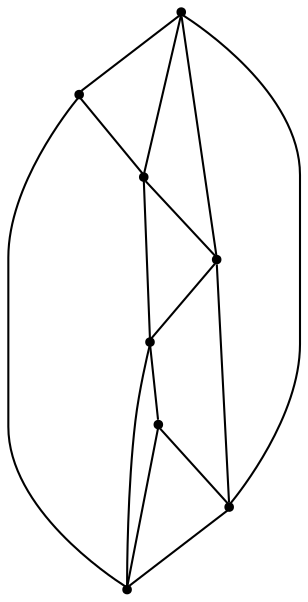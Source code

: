 graph {
  node [shape=point,comment="{\"directed\":false,\"doi\":\"10.4230/LIPIcs.GD.2024.14\",\"figure\":\"1 (5)\"}"]

  v0 [pos="1254.8288659096963,689.1290053029225"]
  v1 [pos="1325.2024559079348,618.7722921608296"]
  v2 [pos="1325.2024559079348,519.2727971078605"]
  v3 [pos="1254.8288659096963,448.9160839657676"]
  v4 [pos="1155.3015604195507,689.1290053029225"]
  v5 [pos="1084.9279704213122,618.7722921608296"]
  v6 [pos="1155.3015604195507,448.9160839657676"]
  v7 [pos="1084.9279704213122,519.2727971078605"]

  v0 -- v4 [id="-1",pos="1254.8288659096963,689.1290053029225 1239.5122936792884,695.5200471170738 1222.6985621502445,699.02919666806 1205.0651813667216,699.02919666806 1187.4310423619454,699.02919666806 1170.6166183364362,695.519732898246 1155.3015604195507,689.1290053029225"]
  v1 -- v0 [id="-2",pos="1325.2024559079348,618.7722921608296 1312.0519399186412,650.56602034272 1286.6286858251574,675.983722637277 1254.8288659096963,689.1290053029225"]
  v5 -- v0 [id="-3",pos="1084.9279704213122,618.7722921608296 1254.8288659096963,689.1290053029225 1254.8288659096963,689.1290053029225 1254.8288659096963,689.1290053029225"]
  v5 -- v6 [id="-4",pos="1084.9279704213122,618.7722921608296 1155.3015604195507,448.9160839657676 1155.3015604195507,448.9160839657676 1155.3015604195507,448.9160839657676"]
  v7 -- v0 [id="-5",pos="1084.9279704213122,519.2727971078605 1254.8288659096963,689.1290053029225 1254.8288659096963,689.1290053029225 1254.8288659096963,689.1290053029225"]
  v7 -- v1 [id="-6",pos="1084.9279704213122,519.2727971078605 1325.2024559079348,618.7722921608296 1325.2024559079348,618.7722921608296 1325.2024559079348,618.7722921608296"]
  v4 -- v2 [id="-8",pos="1155.3015604195507,689.1290053029225 1325.2024559079348,519.2727971078605 1325.2024559079348,519.2727971078605 1325.2024559079348,519.2727971078605"]
  v6 -- v2 [id="-9",pos="1155.3015604195507,448.9160839657676 1325.2024559079348,519.2727971078605 1325.2024559079348,519.2727971078605 1325.2024559079348,519.2727971078605"]
  v3 -- v1 [id="-10",pos="1254.8288659096963,448.9160839657676 1325.2024559079348,618.7722921608296 1325.2024559079348,618.7722921608296 1325.2024559079348,618.7722921608296"]
  v1 -- v2 [id="-11",pos="1325.2024559079348,618.7722921608296 1331.5914872535445,603.4613379020964 1335.1010473493186,586.652632648332 1335.1010473493186,569.0245792120157 1335.1010473493186,551.3947508404187 1331.5911845450364,534.5848396146438 1325.2024559079348,519.2727971078605"]
  v7 -- v6 [id="-13",pos="1084.9279704213122,519.2727971078605 1098.078499341291,487.4811792263889 1123.501421279068,462.0646060501549 1155.3015604195507,448.9160839657676"]
  v6 -- v3 [id="-14",pos="1155.3015604195507,448.9160839657676 1170.6175725568764,442.5289772027969 1187.4315427312777,439.0199617559715 1205.0651813667216,439.0199617559715 1222.6981373367494,439.0199617559715 1239.5114835448803,442.52869308476147 1254.8288659096963,448.9160839657676"]
  v5 -- v7 [id="-15",pos="1084.9279704213122,618.7722921608296 1071.7326361155262,586.9212330480254 1071.7326361155262,551.1282432787671 1084.9279704213122,519.2727971078605"]
  v4 -- v5 [id="-18",pos="1155.3015604195507,689.1290053029225 1123.5000507300988,675.9823603422383 1098.0772398845972,650.564314571573 1084.9279704213122,618.7722921608296"]
  v3 -- v2 [id="-21",pos="1254.8288659096963,448.9160839657676 1286.6274336195127,462.0633544059024 1312.0507288830286,487.4795603810701 1325.2024559079348,519.2727971078605"]
}